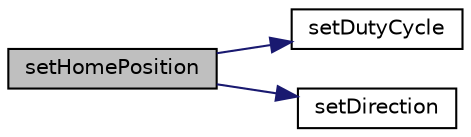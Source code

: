 digraph "setHomePosition"
{
 // INTERACTIVE_SVG=YES
 // LATEX_PDF_SIZE
  edge [fontname="Helvetica",fontsize="10",labelfontname="Helvetica",labelfontsize="10"];
  node [fontname="Helvetica",fontsize="10",shape=record];
  rankdir="LR";
  Node50 [label="setHomePosition",height=0.2,width=0.4,color="black", fillcolor="grey75", style="filled", fontcolor="black",tooltip=" "];
  Node50 -> Node51 [color="midnightblue",fontsize="10",style="solid",fontname="Helvetica"];
  Node51 [label="setDutyCycle",height=0.2,width=0.4,color="black", fillcolor="white", style="filled",URL="$motor_8h.html#a7b35d0bd88a69d09f5342ab5a54afdb7",tooltip=" "];
  Node50 -> Node52 [color="midnightblue",fontsize="10",style="solid",fontname="Helvetica"];
  Node52 [label="setDirection",height=0.2,width=0.4,color="black", fillcolor="white", style="filled",URL="$motor_8h.html#a4c86bb6df9dcabd3a988533402bbf5b3",tooltip=" "];
}

